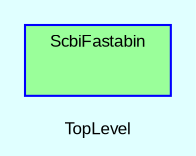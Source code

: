 digraph TopLevel {
    label = "TopLevel"
    compound = true
    fontname = Arial
    fontsize = 8
    bgcolor = lightcyan1
    node [
        color = black,
        fontname = Arial,
        fontsize = 8
    ]

    subgraph cluster_ScbiFastabin {
        label = "ScbiFastabin"
        fillcolor = palegreen1
        URL = "classes/ScbiFastabin.html"
        color = blue
        fontname = Arial
        style = filled
        ScbiFastabin [
            shape = plaintext,
            height = 0.01,
            width = 0.75,
            label = ""
        ]

    }

}

